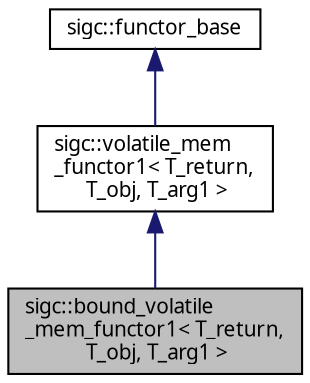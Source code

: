digraph "sigc::bound_volatile_mem_functor1&lt; T_return, T_obj, T_arg1 &gt;"
{
  edge [fontname="Sans",fontsize="10",labelfontname="Sans",labelfontsize="10"];
  node [fontname="Sans",fontsize="10",shape=record];
  Node1 [label="sigc::bound_volatile\l_mem_functor1\< T_return,\l T_obj, T_arg1 \>",height=0.2,width=0.4,color="black", fillcolor="grey75", style="filled" fontcolor="black"];
  Node2 -> Node1 [dir="back",color="midnightblue",fontsize="10",style="solid",fontname="Sans"];
  Node2 [label="sigc::volatile_mem\l_functor1\< T_return,\l T_obj, T_arg1 \>",height=0.2,width=0.4,color="black", fillcolor="white", style="filled",URL="$classsigc_1_1volatile__mem__functor1.html",tooltip="volatile_mem_functor1 wraps volatile methods with 1 argument(s)."];
  Node3 -> Node2 [dir="back",color="midnightblue",fontsize="10",style="solid",fontname="Sans"];
  Node3 [label="sigc::functor_base",height=0.2,width=0.4,color="black", fillcolor="white", style="filled",URL="$structsigc_1_1functor__base.html",tooltip="A hint to the compiler."];
}
